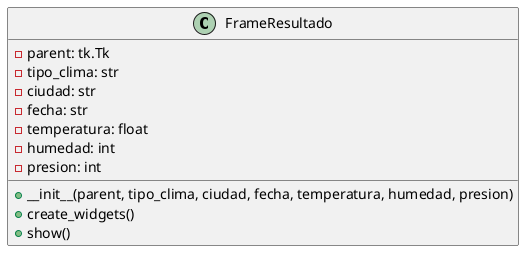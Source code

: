 @startuml Frame_resultado

class FrameResultado {
    - parent: tk.Tk
    - tipo_clima: str
    - ciudad: str
    - fecha: str
    - temperatura: float
    - humedad: int
    - presion: int
    + __init__(parent, tipo_clima, ciudad, fecha, temperatura, humedad, presion)
    + create_widgets()
    + show()
}

@enduml
